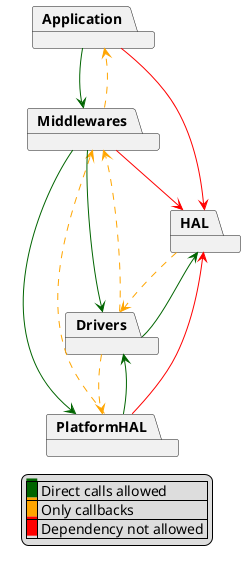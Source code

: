 @startuml
package Application
package Middlewares
package Drivers
package PlatformHAL
package HAL

legend
 |<back:darkgreen>   </back>| Direct calls allowed |
 |<back:orange>   </back>| Only callbacks |
 |<back:red>   </back>| Dependency not allowed |
 endlegend

Application -[#darkgreen]-> Middlewares
Middlewares -[#darkgreen]-> PlatformHAL
Middlewares -[#darkgreen]-> Drivers
Drivers -[#darkgreen]-> HAL
HAL .[#orange].> Drivers
PlatformHAL .[#orange].> Middlewares
PlatformHAL -[#darkgreen]-> Drivers
Drivers .[#orange].> Middlewares
Drivers .[#orange].> PlatformHAL
Middlewares .[#orange].> Application

Application -[#red]-> HAL
Middlewares -[#red]-> HAL
PlatformHAL -[#red]-> HAL
@enduml
